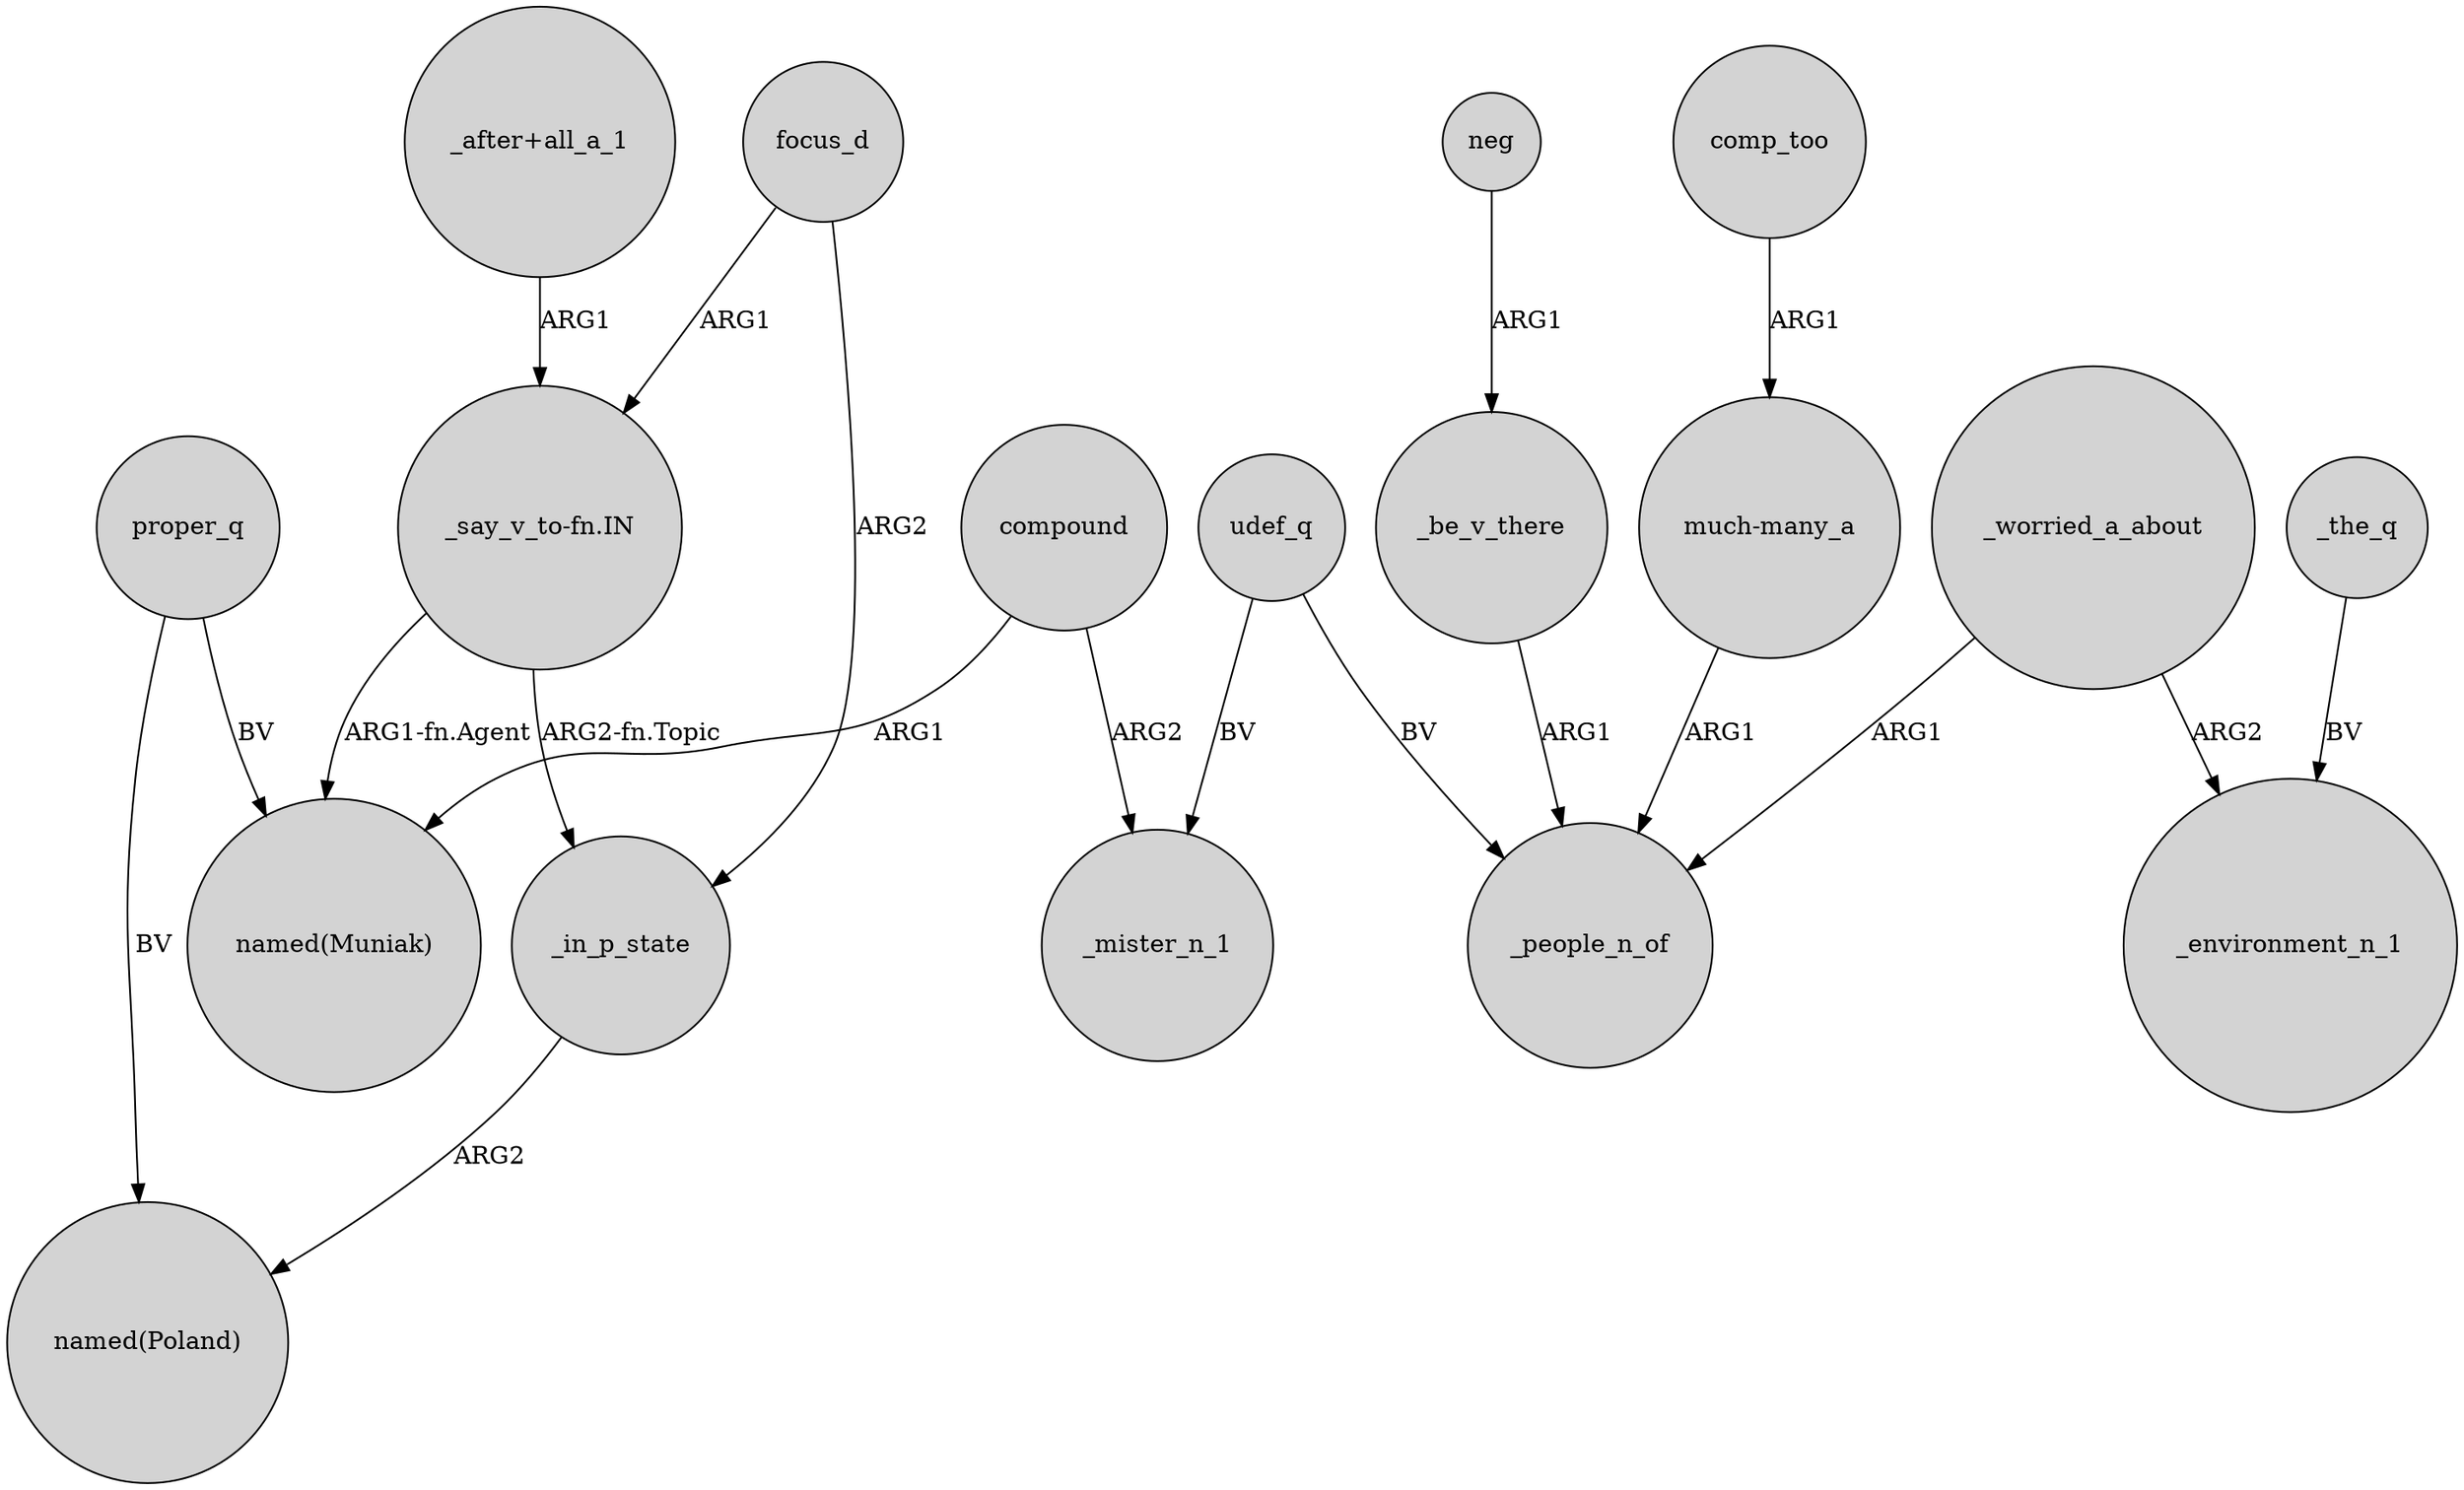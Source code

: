 digraph {
	node [shape=circle style=filled]
	compound -> "named(Muniak)" [label=ARG1]
	_the_q -> _environment_n_1 [label=BV]
	_in_p_state -> "named(Poland)" [label=ARG2]
	"_say_v_to-fn.IN" -> "named(Muniak)" [label="ARG1-fn.Agent"]
	_worried_a_about -> _environment_n_1 [label=ARG2]
	comp_too -> "much-many_a" [label=ARG1]
	compound -> _mister_n_1 [label=ARG2]
	focus_d -> _in_p_state [label=ARG2]
	"_after+all_a_1" -> "_say_v_to-fn.IN" [label=ARG1]
	udef_q -> _mister_n_1 [label=BV]
	"much-many_a" -> _people_n_of [label=ARG1]
	_worried_a_about -> _people_n_of [label=ARG1]
	proper_q -> "named(Poland)" [label=BV]
	udef_q -> _people_n_of [label=BV]
	proper_q -> "named(Muniak)" [label=BV]
	"_say_v_to-fn.IN" -> _in_p_state [label="ARG2-fn.Topic"]
	_be_v_there -> _people_n_of [label=ARG1]
	neg -> _be_v_there [label=ARG1]
	focus_d -> "_say_v_to-fn.IN" [label=ARG1]
}
